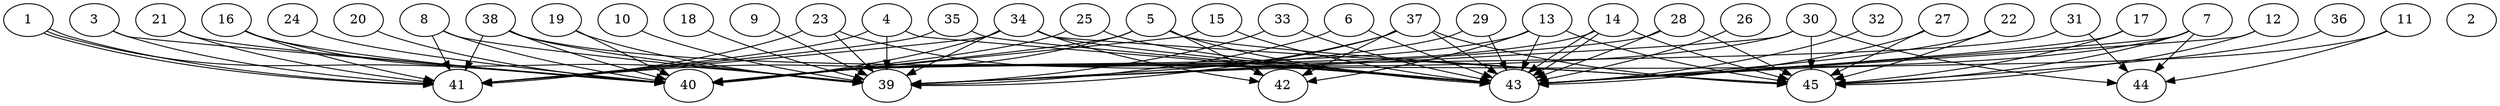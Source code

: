 // DAG automatically generated by daggen at Thu Oct  3 14:07:24 2019
// ./daggen --dot -n 45 --ccr 0.4 --fat 0.9 --regular 0.7 --density 0.7 --mindata 5242880 --maxdata 52428800 
digraph G {
  1 [size="36474880", alpha="0.04", expect_size="14589952"] 
  1 -> 40 [size ="14589952"]
  1 -> 41 [size ="14589952"]
  1 -> 41 [size ="14589952"]
  2 [size="58104320", alpha="0.16", expect_size="23241728"] 
  3 [size="60958720", alpha="0.10", expect_size="24383488"] 
  3 -> 40 [size ="24383488"]
  3 -> 41 [size ="24383488"]
  4 [size="122099200", alpha="0.04", expect_size="48839680"] 
  4 -> 39 [size ="48839680"]
  4 -> 41 [size ="48839680"]
  4 -> 43 [size ="48839680"]
  5 [size="118497280", alpha="0.20", expect_size="47398912"] 
  5 -> 40 [size ="47398912"]
  5 -> 41 [size ="47398912"]
  5 -> 42 [size ="47398912"]
  5 -> 43 [size ="47398912"]
  5 -> 45 [size ="47398912"]
  6 [size="51010560", alpha="0.07", expect_size="20404224"] 
  6 -> 39 [size ="20404224"]
  6 -> 43 [size ="20404224"]
  7 [size="99653120", alpha="0.06", expect_size="39861248"] 
  7 -> 39 [size ="39861248"]
  7 -> 43 [size ="39861248"]
  7 -> 44 [size ="39861248"]
  7 -> 45 [size ="39861248"]
  8 [size="117153280", alpha="0.20", expect_size="46861312"] 
  8 -> 39 [size ="46861312"]
  8 -> 40 [size ="46861312"]
  8 -> 41 [size ="46861312"]
  9 [size="123138560", alpha="0.04", expect_size="49255424"] 
  9 -> 39 [size ="49255424"]
  10 [size="84008960", alpha="0.03", expect_size="33603584"] 
  10 -> 39 [size ="33603584"]
  11 [size="118305280", alpha="0.03", expect_size="47322112"] 
  11 -> 43 [size ="47322112"]
  11 -> 44 [size ="47322112"]
  12 [size="24660480", alpha="0.17", expect_size="9864192"] 
  12 -> 43 [size ="9864192"]
  12 -> 45 [size ="9864192"]
  13 [size="121674240", alpha="0.19", expect_size="48669696"] 
  13 -> 40 [size ="48669696"]
  13 -> 42 [size ="48669696"]
  13 -> 43 [size ="48669696"]
  13 -> 45 [size ="48669696"]
  14 [size="61286400", alpha="0.02", expect_size="24514560"] 
  14 -> 40 [size ="24514560"]
  14 -> 43 [size ="24514560"]
  14 -> 43 [size ="24514560"]
  14 -> 45 [size ="24514560"]
  15 [size="84951040", alpha="0.16", expect_size="33980416"] 
  15 -> 40 [size ="33980416"]
  15 -> 43 [size ="33980416"]
  16 [size="82739200", alpha="0.11", expect_size="33095680"] 
  16 -> 39 [size ="33095680"]
  16 -> 40 [size ="33095680"]
  16 -> 41 [size ="33095680"]
  17 [size="125959680", alpha="0.09", expect_size="50383872"] 
  17 -> 43 [size ="50383872"]
  17 -> 45 [size ="50383872"]
  18 [size="41989120", alpha="0.03", expect_size="16795648"] 
  18 -> 39 [size ="16795648"]
  19 [size="39603200", alpha="0.12", expect_size="15841280"] 
  19 -> 39 [size ="15841280"]
  19 -> 40 [size ="15841280"]
  20 [size="62330880", alpha="0.10", expect_size="24932352"] 
  20 -> 40 [size ="24932352"]
  21 [size="79211520", alpha="0.12", expect_size="31684608"] 
  21 -> 40 [size ="31684608"]
  21 -> 41 [size ="31684608"]
  22 [size="98370560", alpha="0.02", expect_size="39348224"] 
  22 -> 43 [size ="39348224"]
  22 -> 45 [size ="39348224"]
  23 [size="83051520", alpha="0.20", expect_size="33220608"] 
  23 -> 39 [size ="33220608"]
  23 -> 41 [size ="33220608"]
  23 -> 43 [size ="33220608"]
  24 [size="77102080", alpha="0.16", expect_size="30840832"] 
  24 -> 40 [size ="30840832"]
  25 [size="86737920", alpha="0.10", expect_size="34695168"] 
  25 -> 40 [size ="34695168"]
  25 -> 43 [size ="34695168"]
  26 [size="64627200", alpha="0.11", expect_size="25850880"] 
  26 -> 43 [size ="25850880"]
  27 [size="13524480", alpha="0.06", expect_size="5409792"] 
  27 -> 43 [size ="5409792"]
  27 -> 45 [size ="5409792"]
  28 [size="66695680", alpha="0.19", expect_size="26678272"] 
  28 -> 39 [size ="26678272"]
  28 -> 43 [size ="26678272"]
  28 -> 45 [size ="26678272"]
  29 [size="81815040", alpha="0.10", expect_size="32726016"] 
  29 -> 39 [size ="32726016"]
  29 -> 43 [size ="32726016"]
  30 [size="33763840", alpha="0.14", expect_size="13505536"] 
  30 -> 39 [size ="13505536"]
  30 -> 40 [size ="13505536"]
  30 -> 44 [size ="13505536"]
  30 -> 45 [size ="13505536"]
  31 [size="92490240", alpha="0.15", expect_size="36996096"] 
  31 -> 40 [size ="36996096"]
  31 -> 44 [size ="36996096"]
  32 [size="45434880", alpha="0.19", expect_size="18173952"] 
  32 -> 43 [size ="18173952"]
  33 [size="55557120", alpha="0.00", expect_size="22222848"] 
  33 -> 39 [size ="22222848"]
  33 -> 43 [size ="22222848"]
  34 [size="52746240", alpha="0.10", expect_size="21098496"] 
  34 -> 39 [size ="21098496"]
  34 -> 40 [size ="21098496"]
  34 -> 41 [size ="21098496"]
  34 -> 42 [size ="21098496"]
  34 -> 43 [size ="21098496"]
  34 -> 45 [size ="21098496"]
  35 [size="28032000", alpha="0.12", expect_size="11212800"] 
  35 -> 41 [size ="11212800"]
  35 -> 43 [size ="11212800"]
  36 [size="86804480", alpha="0.06", expect_size="34721792"] 
  36 -> 45 [size ="34721792"]
  37 [size="31037440", alpha="0.19", expect_size="12414976"] 
  37 -> 39 [size ="12414976"]
  37 -> 40 [size ="12414976"]
  37 -> 42 [size ="12414976"]
  37 -> 43 [size ="12414976"]
  37 -> 45 [size ="12414976"]
  38 [size="65244160", alpha="0.17", expect_size="26097664"] 
  38 -> 39 [size ="26097664"]
  38 -> 40 [size ="26097664"]
  38 -> 41 [size ="26097664"]
  38 -> 43 [size ="26097664"]
  39 [size="57538560", alpha="0.20", expect_size="23015424"] 
  40 [size="117959680", alpha="0.11", expect_size="47183872"] 
  41 [size="81474560", alpha="0.13", expect_size="32589824"] 
  42 [size="53288960", alpha="0.09", expect_size="21315584"] 
  43 [size="44953600", alpha="0.17", expect_size="17981440"] 
  44 [size="47075840", alpha="0.17", expect_size="18830336"] 
  45 [size="107834880", alpha="0.08", expect_size="43133952"] 
}
